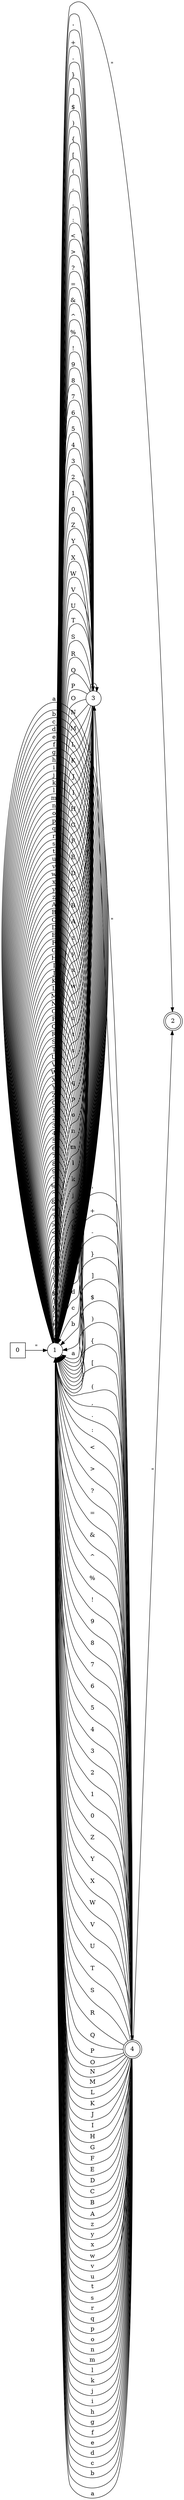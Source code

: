 digraph WithQuotes {
rankdir=LR;
0 [ shape=square]
1 [ shape=circle]
2 [ shape=doublecircle]
3 [ shape=circle]
4 [ shape=doublecircle]
0->1[label=" \" "]
1->2[label=" \" "]
1->3[label="\ "]
1->1[label="' "]
1->1[label="+ "]
1->1[label="- "]
1->1[label="} "]
1->1[label="] "]
1->1[label="$ "]
1->1[label=") "]
1->1[label="{ "]
1->1[label="[ "]
1->1[label="( "]
1->1[label=", "]
1->1[label=". "]
1->1[label=": "]
1->1[label="< "]
1->1[label="> "]
1->1[label="? "]
1->1[label="= "]
1->1[label="& "]
1->1[label="^ "]
1->1[label="% "]
1->1[label="! "]
1->1[label="9 "]
1->1[label="8 "]
1->1[label="7 "]
1->1[label="6 "]
1->1[label="5 "]
1->1[label="4 "]
1->1[label="3 "]
1->1[label="2 "]
1->1[label="1 "]
1->1[label="0 "]
1->1[label="Z "]
1->1[label="Y "]
1->1[label="X "]
1->1[label="W "]
1->1[label="V "]
1->1[label="U "]
1->1[label="T "]
1->1[label="S "]
1->1[label="R "]
1->1[label="Q "]
1->1[label="P "]
1->1[label="O "]
1->1[label="N "]
1->1[label="M "]
1->1[label="L "]
1->1[label="K "]
1->1[label="J "]
1->1[label="I "]
1->1[label="H "]
1->1[label="G "]
1->1[label="F "]
1->1[label="E "]
1->1[label="D "]
1->1[label="C "]
1->1[label="B "]
1->1[label="A "]
1->1[label="z "]
1->1[label="y "]
1->1[label="x "]
1->1[label="w "]
1->1[label="v "]
1->1[label="u "]
1->1[label="t "]
1->1[label="s "]
1->1[label="r "]
1->1[label="q "]
1->1[label="p "]
1->1[label="o "]
1->1[label="n "]
1->1[label="m "]
1->1[label="l "]
1->1[label="k "]
1->1[label="j "]
1->1[label="i "]
1->1[label="h "]
1->1[label="g "]
1->1[label="f "]
1->1[label="e "]
1->1[label="d "]
1->1[label="c "]
1->1[label="b "]
1->1[label="  "]
1->1[label="a "]
3->4[label=" \" "]
3->3[label="\ "]
3->1[label="' "]
3->1[label="+ "]
3->1[label="- "]
3->1[label="} "]
3->1[label="] "]
3->1[label="$ "]
3->1[label=") "]
3->1[label="{ "]
3->1[label="[ "]
3->1[label="( "]
3->1[label=", "]
3->1[label=". "]
3->1[label=": "]
3->1[label="< "]
3->1[label="> "]
3->1[label="? "]
3->1[label="= "]
3->1[label="& "]
3->1[label="^ "]
3->1[label="% "]
3->1[label="! "]
3->1[label="9 "]
3->1[label="8 "]
3->1[label="7 "]
3->1[label="6 "]
3->1[label="5 "]
3->1[label="4 "]
3->1[label="3 "]
3->1[label="2 "]
3->1[label="1 "]
3->1[label="0 "]
3->1[label="Z "]
3->1[label="Y "]
3->1[label="X "]
3->1[label="W "]
3->1[label="V "]
3->1[label="U "]
3->1[label="T "]
3->1[label="S "]
3->1[label="R "]
3->1[label="Q "]
3->1[label="P "]
3->1[label="O "]
3->1[label="N "]
3->1[label="M "]
3->1[label="L "]
3->1[label="K "]
3->1[label="J "]
3->1[label="I "]
3->1[label="H "]
3->1[label="G "]
3->1[label="F "]
3->1[label="E "]
3->1[label="D "]
3->1[label="C "]
3->1[label="B "]
3->1[label="A "]
3->1[label="z "]
3->1[label="y "]
3->1[label="x "]
3->1[label="w "]
3->1[label="v "]
3->1[label="u "]
3->1[label="t "]
3->1[label="s "]
3->1[label="r "]
3->1[label="q "]
3->1[label="p "]
3->1[label="o "]
3->1[label="n "]
3->1[label="m "]
3->1[label="l "]
3->1[label="k "]
3->1[label="j "]
3->1[label="i "]
3->1[label="h "]
3->1[label="g "]
3->1[label="f "]
3->1[label="e "]
3->1[label="d "]
3->1[label="c "]
3->1[label="b "]
3->1[label="  "]
3->1[label="a "]
4->2[label=" \" "]
4->3[label="\ "]
4->1[label="' "]
4->1[label="+ "]
4->1[label="- "]
4->1[label="} "]
4->1[label="] "]
4->1[label="$ "]
4->1[label=") "]
4->1[label="{ "]
4->1[label="[ "]
4->1[label="( "]
4->1[label=", "]
4->1[label=". "]
4->1[label=": "]
4->1[label="< "]
4->1[label="> "]
4->1[label="? "]
4->1[label="= "]
4->1[label="& "]
4->1[label="^ "]
4->1[label="% "]
4->1[label="! "]
4->1[label="9 "]
4->1[label="8 "]
4->1[label="7 "]
4->1[label="6 "]
4->1[label="5 "]
4->1[label="4 "]
4->1[label="3 "]
4->1[label="2 "]
4->1[label="1 "]
4->1[label="0 "]
4->1[label="Z "]
4->1[label="Y "]
4->1[label="X "]
4->1[label="W "]
4->1[label="V "]
4->1[label="U "]
4->1[label="T "]
4->1[label="S "]
4->1[label="R "]
4->1[label="Q "]
4->1[label="P "]
4->1[label="O "]
4->1[label="N "]
4->1[label="M "]
4->1[label="L "]
4->1[label="K "]
4->1[label="J "]
4->1[label="I "]
4->1[label="H "]
4->1[label="G "]
4->1[label="F "]
4->1[label="E "]
4->1[label="D "]
4->1[label="C "]
4->1[label="B "]
4->1[label="A "]
4->1[label="z "]
4->1[label="y "]
4->1[label="x "]
4->1[label="w "]
4->1[label="v "]
4->1[label="u "]
4->1[label="t "]
4->1[label="s "]
4->1[label="r "]
4->1[label="q "]
4->1[label="p "]
4->1[label="o "]
4->1[label="n "]
4->1[label="m "]
4->1[label="l "]
4->1[label="k "]
4->1[label="j "]
4->1[label="i "]
4->1[label="h "]
4->1[label="g "]
4->1[label="f "]
4->1[label="e "]
4->1[label="d "]
4->1[label="c "]
4->1[label="b "]
4->1[label="  "]
4->1[label="a "]
}
